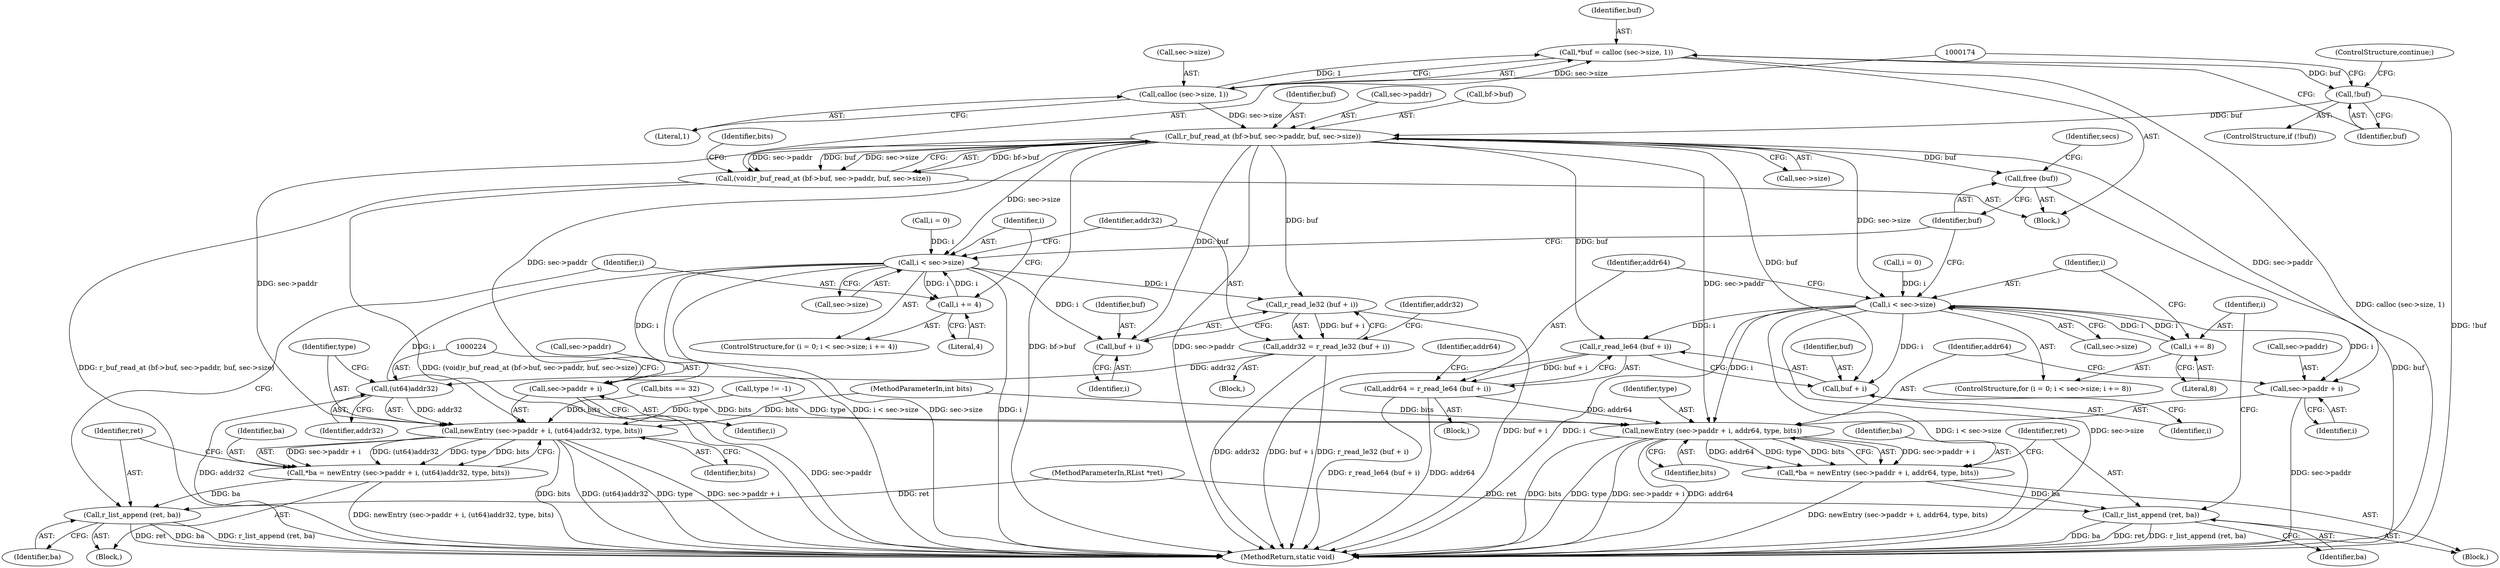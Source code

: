 digraph "0_radare2_1f37c04f2a762500222dda2459e6a04646feeedf@API" {
"1000161" [label="(Call,*buf = calloc (sec->size, 1))"];
"1000163" [label="(Call,calloc (sec->size, 1))"];
"1000169" [label="(Call,!buf)"];
"1000175" [label="(Call,r_buf_read_at (bf->buf, sec->paddr, buf, sec->size))"];
"1000173" [label="(Call,(void)r_buf_read_at (bf->buf, sec->paddr, buf, sec->size))"];
"1000195" [label="(Call,i < sec->size)"];
"1000200" [label="(Call,i += 4)"];
"1000207" [label="(Call,r_read_le32 (buf + i))"];
"1000205" [label="(Call,addr32 = r_read_le32 (buf + i))"];
"1000223" [label="(Call,(ut64)addr32)"];
"1000217" [label="(Call,newEntry (sec->paddr + i, (ut64)addr32, type, bits))"];
"1000215" [label="(Call,*ba = newEntry (sec->paddr + i, (ut64)addr32, type, bits))"];
"1000228" [label="(Call,r_list_append (ret, ba))"];
"1000208" [label="(Call,buf + i)"];
"1000218" [label="(Call,sec->paddr + i)"];
"1000237" [label="(Call,i < sec->size)"];
"1000242" [label="(Call,i += 8)"];
"1000249" [label="(Call,r_read_le64 (buf + i))"];
"1000247" [label="(Call,addr64 = r_read_le64 (buf + i))"];
"1000259" [label="(Call,newEntry (sec->paddr + i, addr64, type, bits))"];
"1000257" [label="(Call,*ba = newEntry (sec->paddr + i, addr64, type, bits))"];
"1000268" [label="(Call,r_list_append (ret, ba))"];
"1000250" [label="(Call,buf + i)"];
"1000260" [label="(Call,sec->paddr + i)"];
"1000271" [label="(Call,free (buf))"];
"1000182" [label="(Identifier,buf)"];
"1000242" [label="(Call,i += 8)"];
"1000243" [label="(Identifier,i)"];
"1000258" [label="(Identifier,ba)"];
"1000257" [label="(Call,*ba = newEntry (sec->paddr + i, addr64, type, bits))"];
"1000212" [label="(Identifier,addr32)"];
"1000270" [label="(Identifier,ba)"];
"1000213" [label="(Block,)"];
"1000210" [label="(Identifier,i)"];
"1000219" [label="(Call,sec->paddr)"];
"1000271" [label="(Call,free (buf))"];
"1000217" [label="(Call,newEntry (sec->paddr + i, (ut64)addr32, type, bits))"];
"1000162" [label="(Identifier,buf)"];
"1000265" [label="(Identifier,addr64)"];
"1000228" [label="(Call,r_list_append (ret, ba))"];
"1000275" [label="(MethodReturn,static void)"];
"1000233" [label="(ControlStructure,for (i = 0; i < sec->size; i += 8))"];
"1000195" [label="(Call,i < sec->size)"];
"1000179" [label="(Call,sec->paddr)"];
"1000176" [label="(Call,bf->buf)"];
"1000170" [label="(Identifier,buf)"];
"1000209" [label="(Identifier,buf)"];
"1000234" [label="(Call,i = 0)"];
"1000227" [label="(Identifier,bits)"];
"1000247" [label="(Call,addr64 = r_read_le64 (buf + i))"];
"1000252" [label="(Identifier,i)"];
"1000167" [label="(Literal,1)"];
"1000215" [label="(Call,*ba = newEntry (sec->paddr + i, (ut64)addr32, type, bits))"];
"1000206" [label="(Identifier,addr32)"];
"1000205" [label="(Call,addr32 = r_read_le32 (buf + i))"];
"1000248" [label="(Identifier,addr64)"];
"1000251" [label="(Identifier,buf)"];
"1000161" [label="(Call,*buf = calloc (sec->size, 1))"];
"1000164" [label="(Call,sec->size)"];
"1000216" [label="(Identifier,ba)"];
"1000169" [label="(Call,!buf)"];
"1000200" [label="(Call,i += 4)"];
"1000264" [label="(Identifier,i)"];
"1000245" [label="(Block,)"];
"1000168" [label="(ControlStructure,if (!buf))"];
"1000102" [label="(MethodParameterIn,RList *ret)"];
"1000244" [label="(Literal,8)"];
"1000272" [label="(Identifier,buf)"];
"1000226" [label="(Identifier,type)"];
"1000192" [label="(Call,i = 0)"];
"1000260" [label="(Call,sec->paddr + i)"];
"1000175" [label="(Call,r_buf_read_at (bf->buf, sec->paddr, buf, sec->size))"];
"1000250" [label="(Call,buf + i)"];
"1000249" [label="(Call,r_read_le64 (buf + i))"];
"1000222" [label="(Identifier,i)"];
"1000155" [label="(Call,type != -1)"];
"1000230" [label="(Identifier,ba)"];
"1000183" [label="(Call,sec->size)"];
"1000103" [label="(MethodParameterIn,int bits)"];
"1000269" [label="(Identifier,ret)"];
"1000268" [label="(Call,r_list_append (ret, ba))"];
"1000274" [label="(Identifier,secs)"];
"1000259" [label="(Call,newEntry (sec->paddr + i, addr64, type, bits))"];
"1000208" [label="(Call,buf + i)"];
"1000254" [label="(Identifier,addr64)"];
"1000197" [label="(Call,sec->size)"];
"1000188" [label="(Identifier,bits)"];
"1000196" [label="(Identifier,i)"];
"1000267" [label="(Identifier,bits)"];
"1000191" [label="(ControlStructure,for (i = 0; i < sec->size; i += 4))"];
"1000223" [label="(Call,(ut64)addr32)"];
"1000225" [label="(Identifier,addr32)"];
"1000203" [label="(Block,)"];
"1000237" [label="(Call,i < sec->size)"];
"1000229" [label="(Identifier,ret)"];
"1000266" [label="(Identifier,type)"];
"1000207" [label="(Call,r_read_le32 (buf + i))"];
"1000159" [label="(Block,)"];
"1000187" [label="(Call,bits == 32)"];
"1000255" [label="(Block,)"];
"1000163" [label="(Call,calloc (sec->size, 1))"];
"1000202" [label="(Literal,4)"];
"1000238" [label="(Identifier,i)"];
"1000201" [label="(Identifier,i)"];
"1000261" [label="(Call,sec->paddr)"];
"1000173" [label="(Call,(void)r_buf_read_at (bf->buf, sec->paddr, buf, sec->size))"];
"1000218" [label="(Call,sec->paddr + i)"];
"1000172" [label="(ControlStructure,continue;)"];
"1000239" [label="(Call,sec->size)"];
"1000161" -> "1000159"  [label="AST: "];
"1000161" -> "1000163"  [label="CFG: "];
"1000162" -> "1000161"  [label="AST: "];
"1000163" -> "1000161"  [label="AST: "];
"1000170" -> "1000161"  [label="CFG: "];
"1000161" -> "1000275"  [label="DDG: calloc (sec->size, 1)"];
"1000163" -> "1000161"  [label="DDG: sec->size"];
"1000163" -> "1000161"  [label="DDG: 1"];
"1000161" -> "1000169"  [label="DDG: buf"];
"1000163" -> "1000167"  [label="CFG: "];
"1000164" -> "1000163"  [label="AST: "];
"1000167" -> "1000163"  [label="AST: "];
"1000163" -> "1000175"  [label="DDG: sec->size"];
"1000169" -> "1000168"  [label="AST: "];
"1000169" -> "1000170"  [label="CFG: "];
"1000170" -> "1000169"  [label="AST: "];
"1000172" -> "1000169"  [label="CFG: "];
"1000174" -> "1000169"  [label="CFG: "];
"1000169" -> "1000275"  [label="DDG: !buf"];
"1000169" -> "1000175"  [label="DDG: buf"];
"1000175" -> "1000173"  [label="AST: "];
"1000175" -> "1000183"  [label="CFG: "];
"1000176" -> "1000175"  [label="AST: "];
"1000179" -> "1000175"  [label="AST: "];
"1000182" -> "1000175"  [label="AST: "];
"1000183" -> "1000175"  [label="AST: "];
"1000173" -> "1000175"  [label="CFG: "];
"1000175" -> "1000275"  [label="DDG: sec->paddr"];
"1000175" -> "1000275"  [label="DDG: bf->buf"];
"1000175" -> "1000173"  [label="DDG: bf->buf"];
"1000175" -> "1000173"  [label="DDG: sec->paddr"];
"1000175" -> "1000173"  [label="DDG: buf"];
"1000175" -> "1000173"  [label="DDG: sec->size"];
"1000175" -> "1000195"  [label="DDG: sec->size"];
"1000175" -> "1000207"  [label="DDG: buf"];
"1000175" -> "1000208"  [label="DDG: buf"];
"1000175" -> "1000217"  [label="DDG: sec->paddr"];
"1000175" -> "1000218"  [label="DDG: sec->paddr"];
"1000175" -> "1000237"  [label="DDG: sec->size"];
"1000175" -> "1000249"  [label="DDG: buf"];
"1000175" -> "1000250"  [label="DDG: buf"];
"1000175" -> "1000259"  [label="DDG: sec->paddr"];
"1000175" -> "1000260"  [label="DDG: sec->paddr"];
"1000175" -> "1000271"  [label="DDG: buf"];
"1000173" -> "1000159"  [label="AST: "];
"1000174" -> "1000173"  [label="AST: "];
"1000188" -> "1000173"  [label="CFG: "];
"1000173" -> "1000275"  [label="DDG: (void)r_buf_read_at (bf->buf, sec->paddr, buf, sec->size)"];
"1000173" -> "1000275"  [label="DDG: r_buf_read_at (bf->buf, sec->paddr, buf, sec->size)"];
"1000195" -> "1000191"  [label="AST: "];
"1000195" -> "1000197"  [label="CFG: "];
"1000196" -> "1000195"  [label="AST: "];
"1000197" -> "1000195"  [label="AST: "];
"1000206" -> "1000195"  [label="CFG: "];
"1000272" -> "1000195"  [label="CFG: "];
"1000195" -> "1000275"  [label="DDG: i < sec->size"];
"1000195" -> "1000275"  [label="DDG: sec->size"];
"1000195" -> "1000275"  [label="DDG: i"];
"1000200" -> "1000195"  [label="DDG: i"];
"1000192" -> "1000195"  [label="DDG: i"];
"1000195" -> "1000200"  [label="DDG: i"];
"1000195" -> "1000207"  [label="DDG: i"];
"1000195" -> "1000208"  [label="DDG: i"];
"1000195" -> "1000217"  [label="DDG: i"];
"1000195" -> "1000218"  [label="DDG: i"];
"1000200" -> "1000191"  [label="AST: "];
"1000200" -> "1000202"  [label="CFG: "];
"1000201" -> "1000200"  [label="AST: "];
"1000202" -> "1000200"  [label="AST: "];
"1000196" -> "1000200"  [label="CFG: "];
"1000207" -> "1000205"  [label="AST: "];
"1000207" -> "1000208"  [label="CFG: "];
"1000208" -> "1000207"  [label="AST: "];
"1000205" -> "1000207"  [label="CFG: "];
"1000207" -> "1000275"  [label="DDG: buf + i"];
"1000207" -> "1000205"  [label="DDG: buf + i"];
"1000205" -> "1000203"  [label="AST: "];
"1000206" -> "1000205"  [label="AST: "];
"1000212" -> "1000205"  [label="CFG: "];
"1000205" -> "1000275"  [label="DDG: addr32"];
"1000205" -> "1000275"  [label="DDG: r_read_le32 (buf + i)"];
"1000205" -> "1000223"  [label="DDG: addr32"];
"1000223" -> "1000217"  [label="AST: "];
"1000223" -> "1000225"  [label="CFG: "];
"1000224" -> "1000223"  [label="AST: "];
"1000225" -> "1000223"  [label="AST: "];
"1000226" -> "1000223"  [label="CFG: "];
"1000223" -> "1000275"  [label="DDG: addr32"];
"1000223" -> "1000217"  [label="DDG: addr32"];
"1000217" -> "1000215"  [label="AST: "];
"1000217" -> "1000227"  [label="CFG: "];
"1000218" -> "1000217"  [label="AST: "];
"1000226" -> "1000217"  [label="AST: "];
"1000227" -> "1000217"  [label="AST: "];
"1000215" -> "1000217"  [label="CFG: "];
"1000217" -> "1000275"  [label="DDG: bits"];
"1000217" -> "1000275"  [label="DDG: (ut64)addr32"];
"1000217" -> "1000275"  [label="DDG: type"];
"1000217" -> "1000275"  [label="DDG: sec->paddr + i"];
"1000217" -> "1000215"  [label="DDG: sec->paddr + i"];
"1000217" -> "1000215"  [label="DDG: (ut64)addr32"];
"1000217" -> "1000215"  [label="DDG: type"];
"1000217" -> "1000215"  [label="DDG: bits"];
"1000155" -> "1000217"  [label="DDG: type"];
"1000187" -> "1000217"  [label="DDG: bits"];
"1000103" -> "1000217"  [label="DDG: bits"];
"1000215" -> "1000213"  [label="AST: "];
"1000216" -> "1000215"  [label="AST: "];
"1000229" -> "1000215"  [label="CFG: "];
"1000215" -> "1000275"  [label="DDG: newEntry (sec->paddr + i, (ut64)addr32, type, bits)"];
"1000215" -> "1000228"  [label="DDG: ba"];
"1000228" -> "1000213"  [label="AST: "];
"1000228" -> "1000230"  [label="CFG: "];
"1000229" -> "1000228"  [label="AST: "];
"1000230" -> "1000228"  [label="AST: "];
"1000201" -> "1000228"  [label="CFG: "];
"1000228" -> "1000275"  [label="DDG: r_list_append (ret, ba)"];
"1000228" -> "1000275"  [label="DDG: ret"];
"1000228" -> "1000275"  [label="DDG: ba"];
"1000102" -> "1000228"  [label="DDG: ret"];
"1000208" -> "1000210"  [label="CFG: "];
"1000209" -> "1000208"  [label="AST: "];
"1000210" -> "1000208"  [label="AST: "];
"1000218" -> "1000222"  [label="CFG: "];
"1000219" -> "1000218"  [label="AST: "];
"1000222" -> "1000218"  [label="AST: "];
"1000224" -> "1000218"  [label="CFG: "];
"1000218" -> "1000275"  [label="DDG: sec->paddr"];
"1000237" -> "1000233"  [label="AST: "];
"1000237" -> "1000239"  [label="CFG: "];
"1000238" -> "1000237"  [label="AST: "];
"1000239" -> "1000237"  [label="AST: "];
"1000248" -> "1000237"  [label="CFG: "];
"1000272" -> "1000237"  [label="CFG: "];
"1000237" -> "1000275"  [label="DDG: i < sec->size"];
"1000237" -> "1000275"  [label="DDG: sec->size"];
"1000237" -> "1000275"  [label="DDG: i"];
"1000234" -> "1000237"  [label="DDG: i"];
"1000242" -> "1000237"  [label="DDG: i"];
"1000237" -> "1000242"  [label="DDG: i"];
"1000237" -> "1000249"  [label="DDG: i"];
"1000237" -> "1000250"  [label="DDG: i"];
"1000237" -> "1000259"  [label="DDG: i"];
"1000237" -> "1000260"  [label="DDG: i"];
"1000242" -> "1000233"  [label="AST: "];
"1000242" -> "1000244"  [label="CFG: "];
"1000243" -> "1000242"  [label="AST: "];
"1000244" -> "1000242"  [label="AST: "];
"1000238" -> "1000242"  [label="CFG: "];
"1000249" -> "1000247"  [label="AST: "];
"1000249" -> "1000250"  [label="CFG: "];
"1000250" -> "1000249"  [label="AST: "];
"1000247" -> "1000249"  [label="CFG: "];
"1000249" -> "1000275"  [label="DDG: buf + i"];
"1000249" -> "1000247"  [label="DDG: buf + i"];
"1000247" -> "1000245"  [label="AST: "];
"1000248" -> "1000247"  [label="AST: "];
"1000254" -> "1000247"  [label="CFG: "];
"1000247" -> "1000275"  [label="DDG: addr64"];
"1000247" -> "1000275"  [label="DDG: r_read_le64 (buf + i)"];
"1000247" -> "1000259"  [label="DDG: addr64"];
"1000259" -> "1000257"  [label="AST: "];
"1000259" -> "1000267"  [label="CFG: "];
"1000260" -> "1000259"  [label="AST: "];
"1000265" -> "1000259"  [label="AST: "];
"1000266" -> "1000259"  [label="AST: "];
"1000267" -> "1000259"  [label="AST: "];
"1000257" -> "1000259"  [label="CFG: "];
"1000259" -> "1000275"  [label="DDG: sec->paddr + i"];
"1000259" -> "1000275"  [label="DDG: addr64"];
"1000259" -> "1000275"  [label="DDG: bits"];
"1000259" -> "1000275"  [label="DDG: type"];
"1000259" -> "1000257"  [label="DDG: sec->paddr + i"];
"1000259" -> "1000257"  [label="DDG: addr64"];
"1000259" -> "1000257"  [label="DDG: type"];
"1000259" -> "1000257"  [label="DDG: bits"];
"1000155" -> "1000259"  [label="DDG: type"];
"1000187" -> "1000259"  [label="DDG: bits"];
"1000103" -> "1000259"  [label="DDG: bits"];
"1000257" -> "1000255"  [label="AST: "];
"1000258" -> "1000257"  [label="AST: "];
"1000269" -> "1000257"  [label="CFG: "];
"1000257" -> "1000275"  [label="DDG: newEntry (sec->paddr + i, addr64, type, bits)"];
"1000257" -> "1000268"  [label="DDG: ba"];
"1000268" -> "1000255"  [label="AST: "];
"1000268" -> "1000270"  [label="CFG: "];
"1000269" -> "1000268"  [label="AST: "];
"1000270" -> "1000268"  [label="AST: "];
"1000243" -> "1000268"  [label="CFG: "];
"1000268" -> "1000275"  [label="DDG: ret"];
"1000268" -> "1000275"  [label="DDG: r_list_append (ret, ba)"];
"1000268" -> "1000275"  [label="DDG: ba"];
"1000102" -> "1000268"  [label="DDG: ret"];
"1000250" -> "1000252"  [label="CFG: "];
"1000251" -> "1000250"  [label="AST: "];
"1000252" -> "1000250"  [label="AST: "];
"1000260" -> "1000264"  [label="CFG: "];
"1000261" -> "1000260"  [label="AST: "];
"1000264" -> "1000260"  [label="AST: "];
"1000265" -> "1000260"  [label="CFG: "];
"1000260" -> "1000275"  [label="DDG: sec->paddr"];
"1000271" -> "1000159"  [label="AST: "];
"1000271" -> "1000272"  [label="CFG: "];
"1000272" -> "1000271"  [label="AST: "];
"1000274" -> "1000271"  [label="CFG: "];
"1000271" -> "1000275"  [label="DDG: buf"];
}
